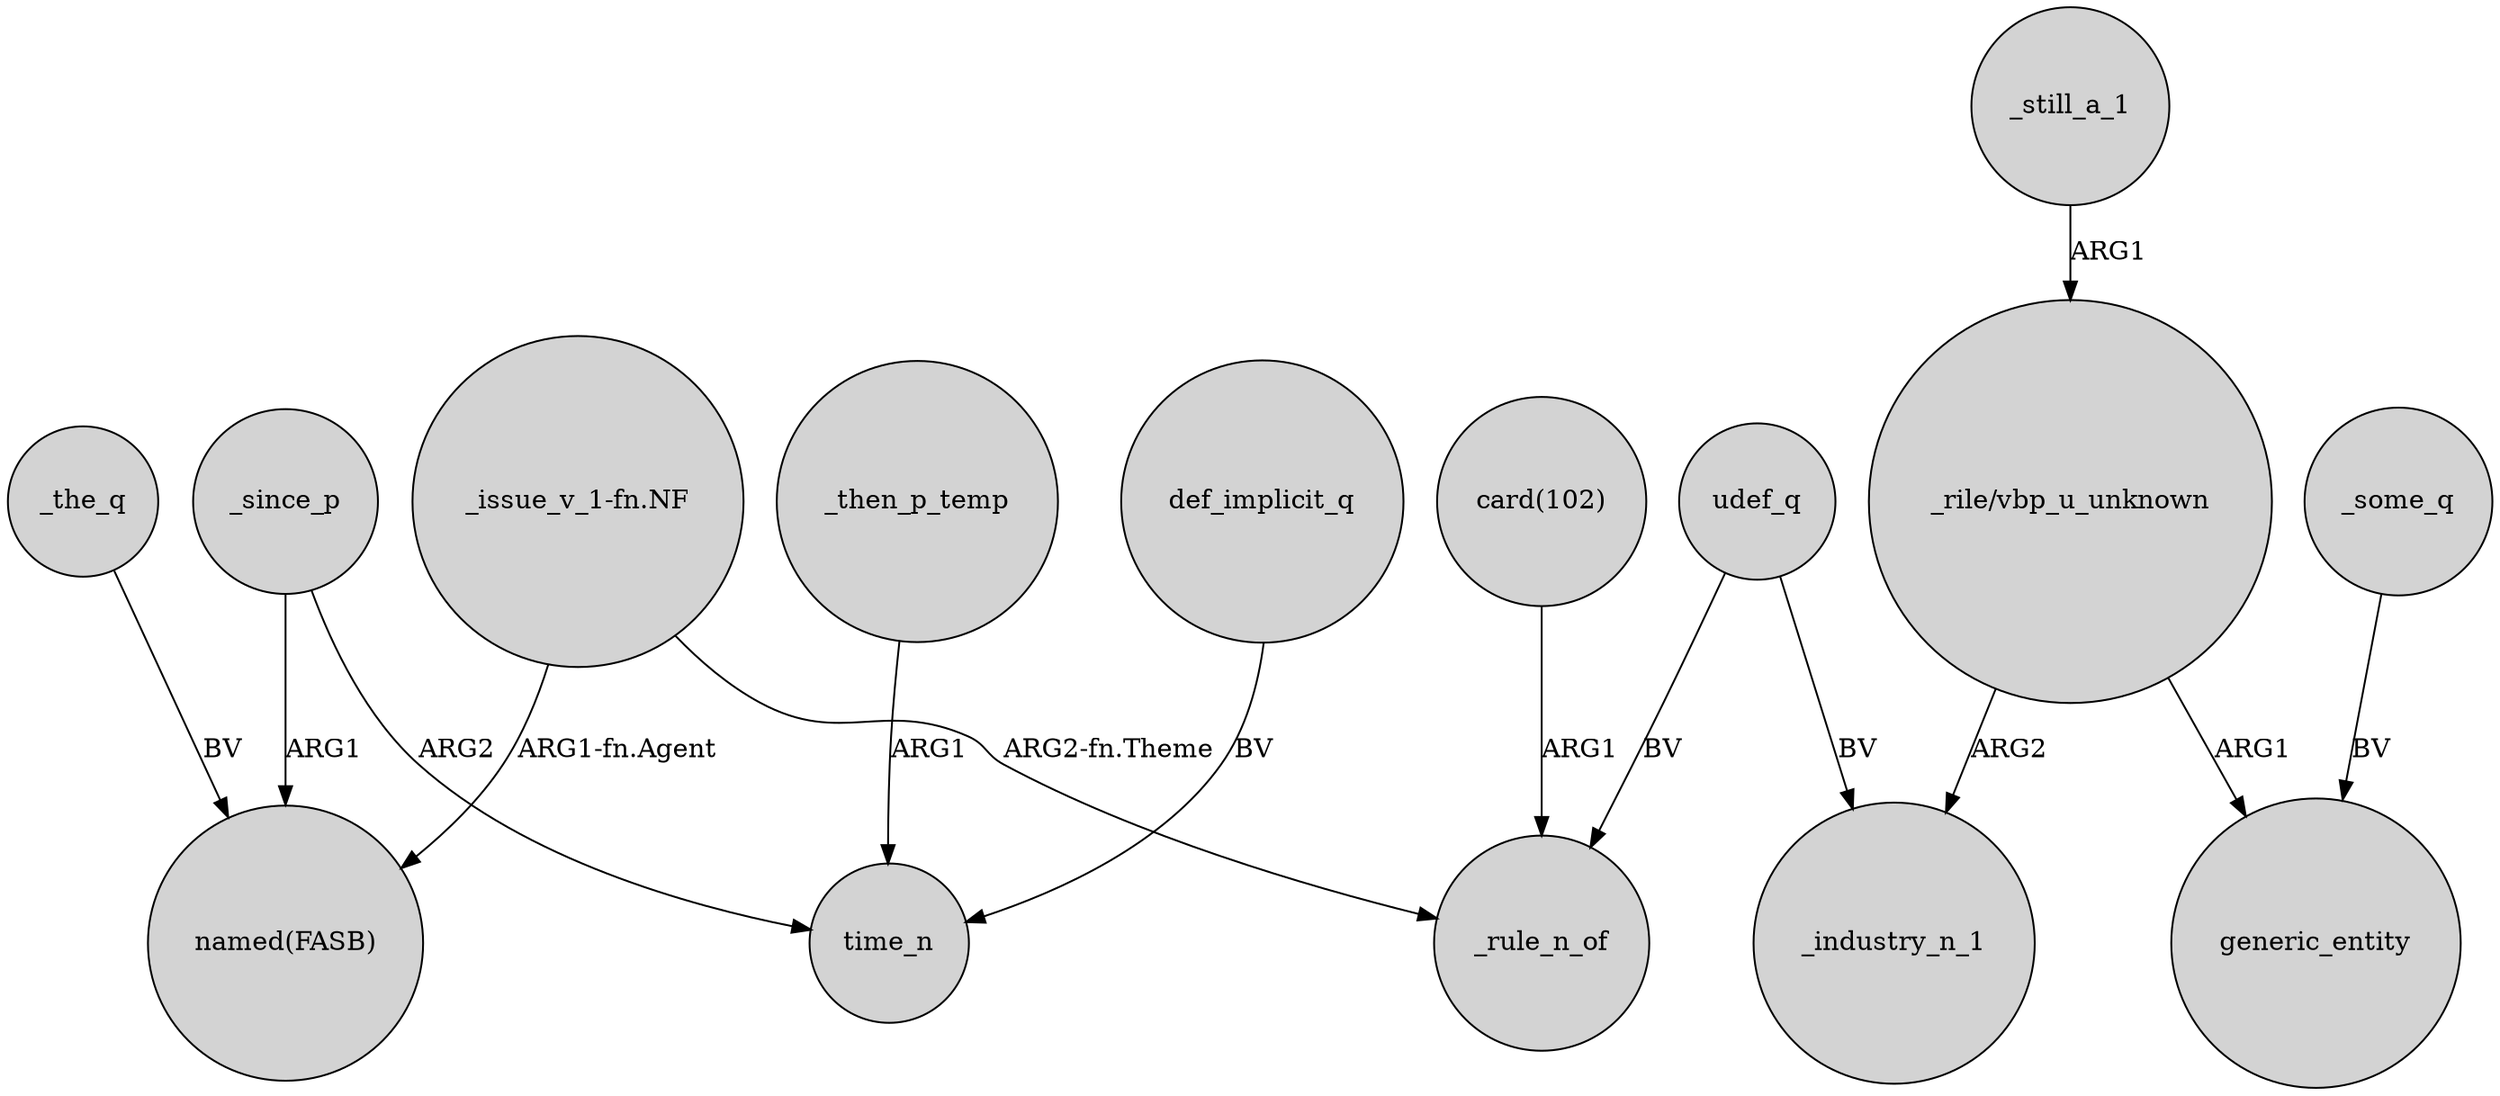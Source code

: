 digraph {
	node [shape=circle style=filled]
	"_issue_v_1-fn.NF" -> "named(FASB)" [label="ARG1-fn.Agent"]
	udef_q -> _rule_n_of [label=BV]
	_some_q -> generic_entity [label=BV]
	"_issue_v_1-fn.NF" -> _rule_n_of [label="ARG2-fn.Theme"]
	_since_p -> time_n [label=ARG2]
	"card(102)" -> _rule_n_of [label=ARG1]
	"_rile/vbp_u_unknown" -> _industry_n_1 [label=ARG2]
	"_rile/vbp_u_unknown" -> generic_entity [label=ARG1]
	_then_p_temp -> time_n [label=ARG1]
	_the_q -> "named(FASB)" [label=BV]
	udef_q -> _industry_n_1 [label=BV]
	_since_p -> "named(FASB)" [label=ARG1]
	def_implicit_q -> time_n [label=BV]
	_still_a_1 -> "_rile/vbp_u_unknown" [label=ARG1]
}
